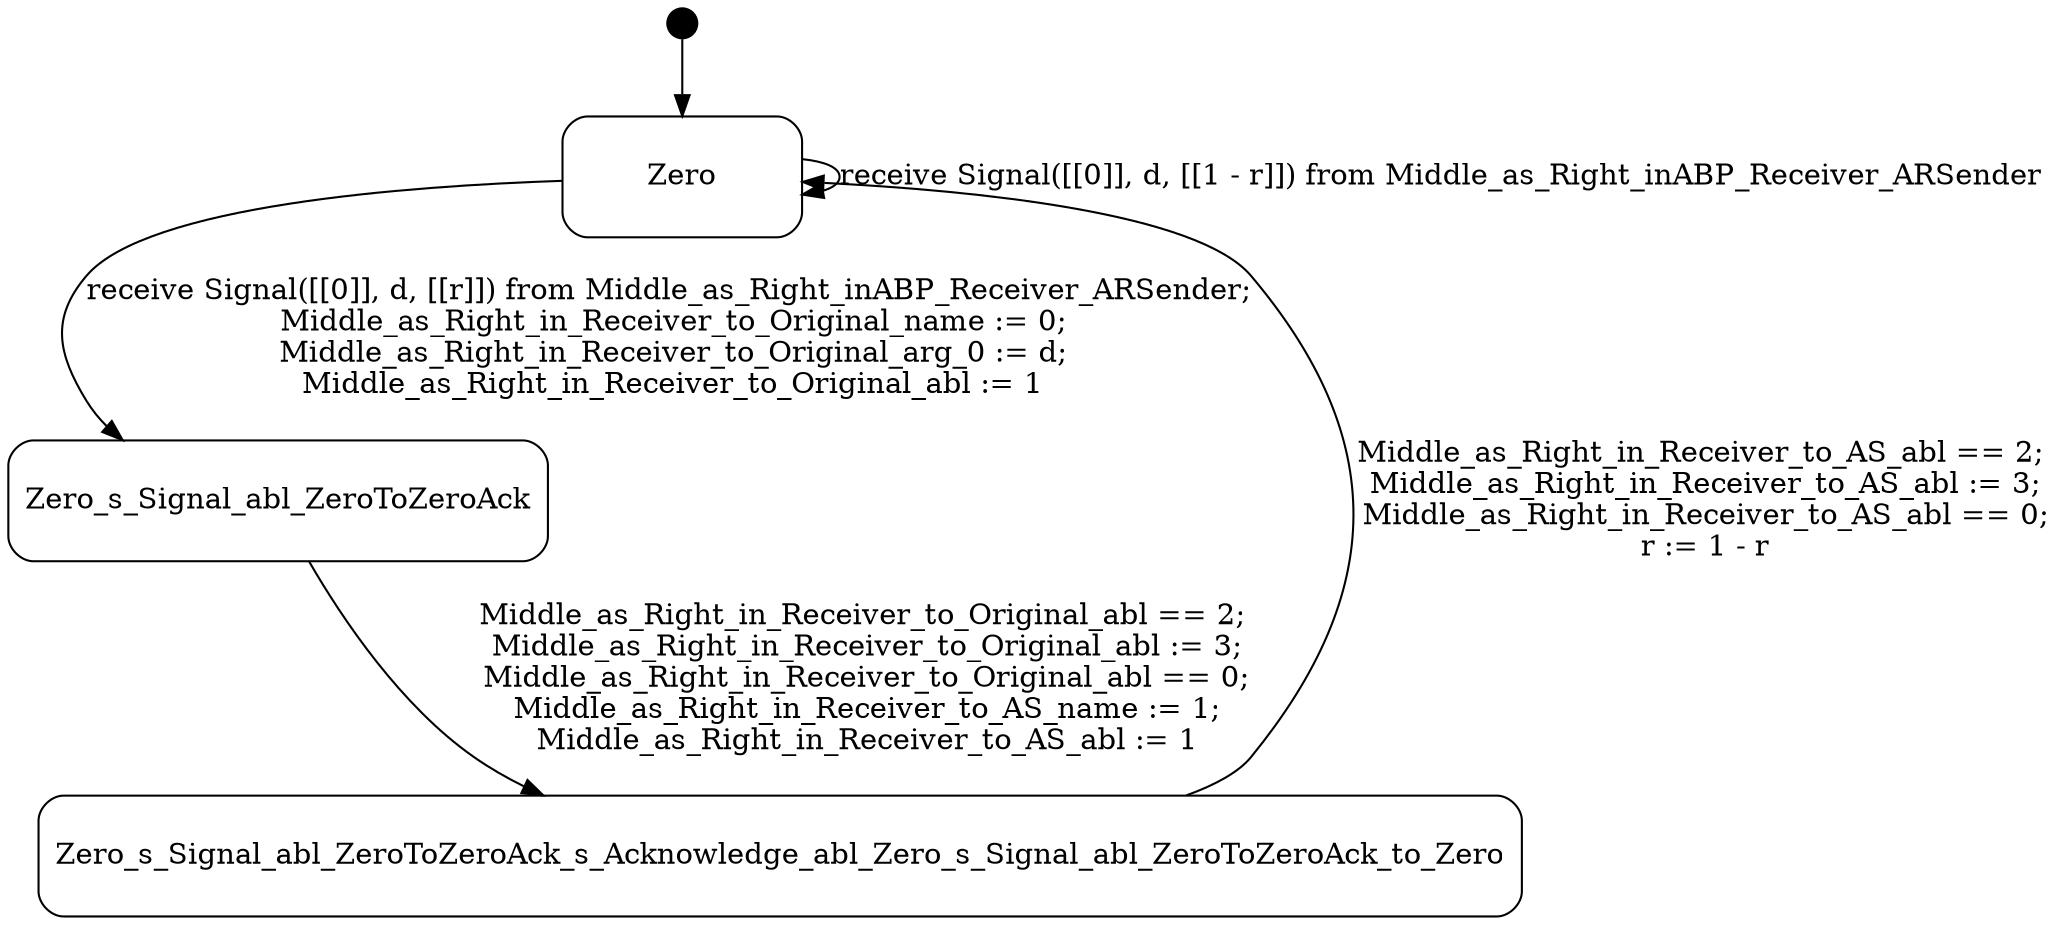 digraph Middle_as_Right_inABP_Receiver_Receiver {
  compound = true;
  rank = LR;
node [shape = "point", height = "0.2"] Zero_extra node [shape = "Mrecord", height = "0.8", width = "1.6"] Zero Zero_extra -> Zero

node [shape = "Mrecord", height = "0.8", width = "1.6"] Zero_s_Signal_abl_ZeroToZeroAck
node [shape = "Mrecord", height = "0.8", width = "1.6"] Zero_s_Signal_abl_ZeroToZeroAck_s_Acknowledge_abl_Zero_s_Signal_abl_ZeroToZeroAck_to_Zero



Zero -> Zero_s_Signal_abl_ZeroToZeroAck [label = "receive Signal([[0]], d, [[r]]) from Middle_as_Right_inABP_Receiver_ARSender;\n Middle_as_Right_in_Receiver_to_Original_name := 0;\n Middle_as_Right_in_Receiver_to_Original_arg_0 := d;\n Middle_as_Right_in_Receiver_to_Original_abl := 1"];

Zero -> Zero [label = "receive Signal([[0]], d, [[1 - r]]) from Middle_as_Right_inABP_Receiver_ARSender"];

Zero_s_Signal_abl_ZeroToZeroAck -> Zero_s_Signal_abl_ZeroToZeroAck_s_Acknowledge_abl_Zero_s_Signal_abl_ZeroToZeroAck_to_Zero [label = "Middle_as_Right_in_Receiver_to_Original_abl == 2;\n Middle_as_Right_in_Receiver_to_Original_abl := 3;\n Middle_as_Right_in_Receiver_to_Original_abl == 0;\n Middle_as_Right_in_Receiver_to_AS_name := 1;\n Middle_as_Right_in_Receiver_to_AS_abl := 1"];

Zero_s_Signal_abl_ZeroToZeroAck_s_Acknowledge_abl_Zero_s_Signal_abl_ZeroToZeroAck_to_Zero -> Zero [label = "Middle_as_Right_in_Receiver_to_AS_abl == 2;\n Middle_as_Right_in_Receiver_to_AS_abl := 3;\n Middle_as_Right_in_Receiver_to_AS_abl == 0;\n r := 1 - r"];

}
